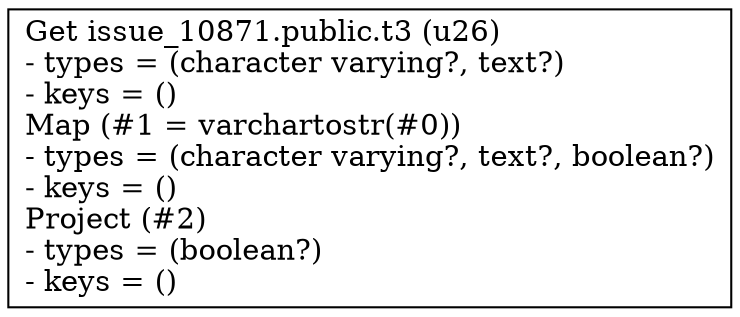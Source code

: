 digraph G {
    node0 [shape = record, label="Get issue_10871.public.t3 (u26)\l- types = (character varying?, text?)\l- keys = ()\lMap (#1 = varchartostr(#0))\l- types = (character varying?, text?, boolean?)\l- keys = ()\lProject (#2)\l- types = (boolean?)\l- keys = ()\l"]
}
